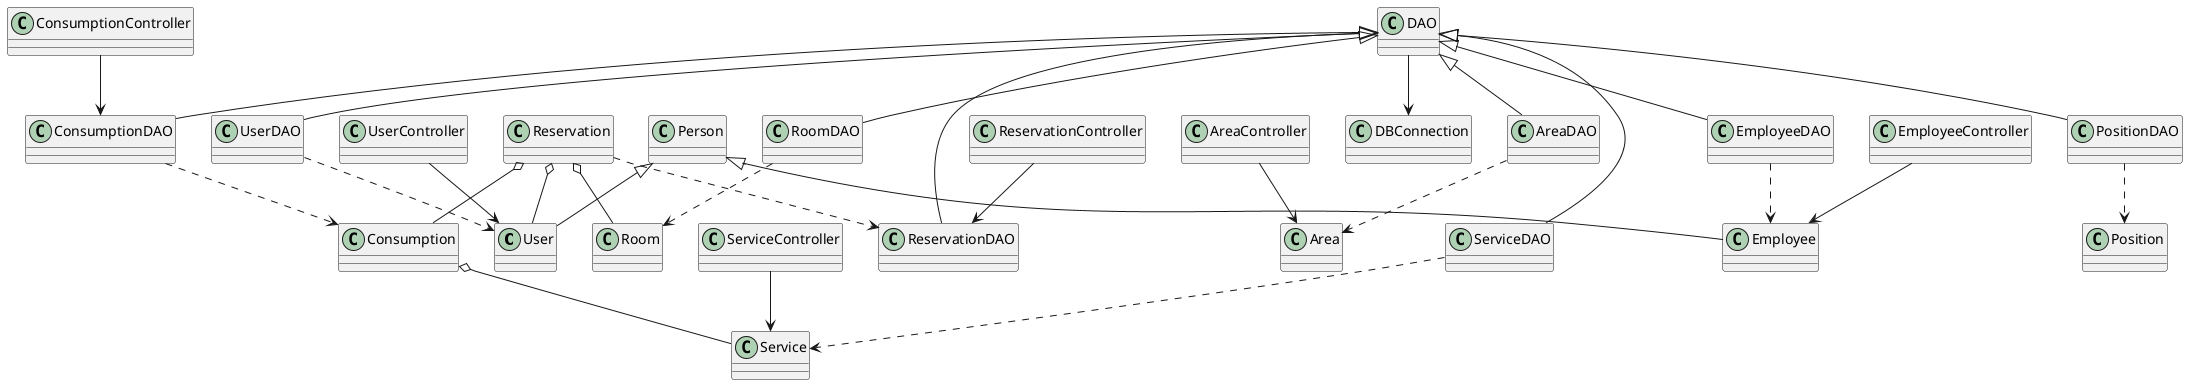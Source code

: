 @startuml


' Defintion

' Models

class User
class Consumption
class Reservation
class Room
class Person
class Employee
class Service
class DBConnection
class Area
class Position

' DAOs

class DAO
class PositionDAO
class AreaDAO
class RoomDAO
class EmployeeDAO
class UserDAO
class ConsumptionDAO
class ReservationDAO
class ServiceDAO

' Controllers

class UserController
class EmployeeController
class ReservationController
class ServiceController
class ConsumptionController

' Relations

' Generalization
Person <|-- Employee
Person <|-- User
DAO <|-down- AreaDAO
DAO <|-down- PositionDAO
DAO <|-down- RoomDAO
DAO <|-down- EmployeeDAO
DAO <|-down- ServiceDAO
DAO <|-down- ReservationDAO
DAO <|-down- UserDAO
DAO <|-down- ConsumptionDAO

' Agregation
Reservation o-- User 
Reservation o-- Room
Reservation o-- Consumption
Consumption  o-- Service

' Dependency
ConsumptionDAO ..> Consumption
ServiceDAO ..> Service 
RoomDAO ..> Room
EmployeeDAO ..> Employee
UserDAO ..> User
Reservation ..> ReservationDAO 
AreaDAO ..> Area
PositionDAO ..> Position

' Association
DAO --> DBConnection
ServiceController --> Service
UserController --> User
AreaController --> Area 
EmployeeController --> Employee
ConsumptionController --> ConsumptionDAO
ReservationController --> ReservationDAO


@enduml
